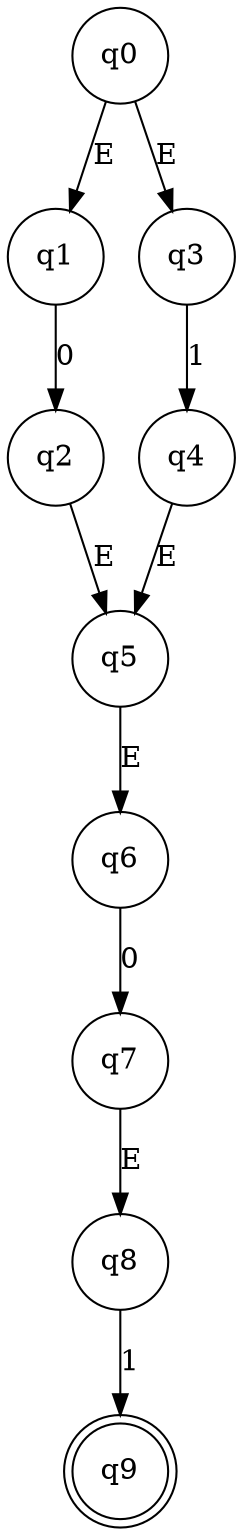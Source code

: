 digraph Figura {
    node [shape = circle]
    q9 [shape = doublecircle]
    q0 -> {q1 q3} [label = E]
    q1 -> q2 [label = 0]
    q2 -> q5 [label = E]
    q5 -> q6 [label = E]
    q6 -> q7 [label = 0]
    q7 -> q8 [label = E]
    q8 -> q9 [label = 1]
    q3 -> q4 [label = 1]
    q4 -> q5 [label = E]
} 